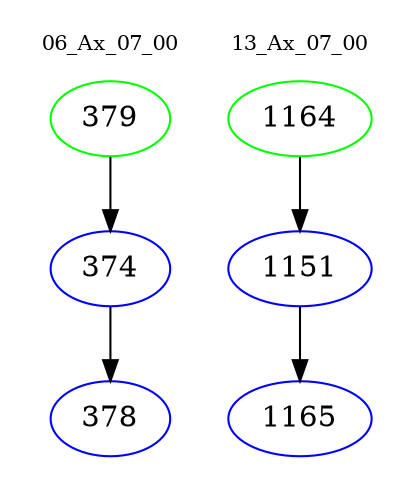 digraph{
subgraph cluster_0 {
color = white
label = "06_Ax_07_00";
fontsize=10;
T0_379 [label="379", color="green"]
T0_379 -> T0_374 [color="black"]
T0_374 [label="374", color="blue"]
T0_374 -> T0_378 [color="black"]
T0_378 [label="378", color="blue"]
}
subgraph cluster_1 {
color = white
label = "13_Ax_07_00";
fontsize=10;
T1_1164 [label="1164", color="green"]
T1_1164 -> T1_1151 [color="black"]
T1_1151 [label="1151", color="blue"]
T1_1151 -> T1_1165 [color="black"]
T1_1165 [label="1165", color="blue"]
}
}
